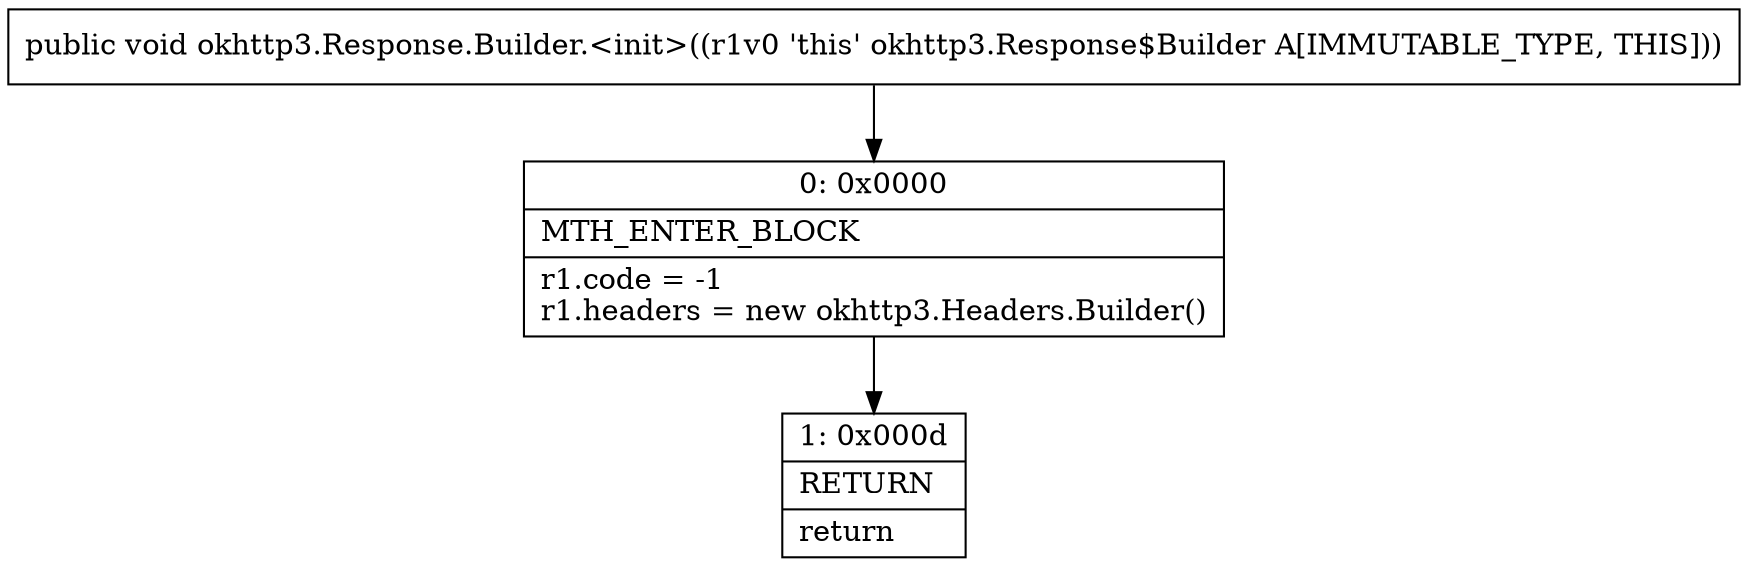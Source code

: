 digraph "CFG forokhttp3.Response.Builder.\<init\>()V" {
Node_0 [shape=record,label="{0\:\ 0x0000|MTH_ENTER_BLOCK\l|r1.code = \-1\lr1.headers = new okhttp3.Headers.Builder()\l}"];
Node_1 [shape=record,label="{1\:\ 0x000d|RETURN\l|return\l}"];
MethodNode[shape=record,label="{public void okhttp3.Response.Builder.\<init\>((r1v0 'this' okhttp3.Response$Builder A[IMMUTABLE_TYPE, THIS])) }"];
MethodNode -> Node_0;
Node_0 -> Node_1;
}

